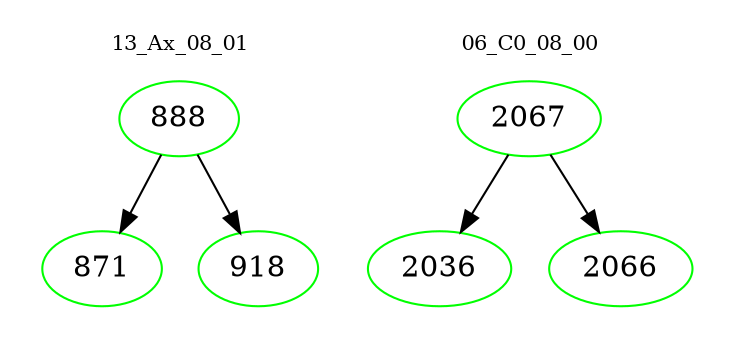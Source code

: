 digraph{
subgraph cluster_0 {
color = white
label = "13_Ax_08_01";
fontsize=10;
T0_888 [label="888", color="green"]
T0_888 -> T0_871 [color="black"]
T0_871 [label="871", color="green"]
T0_888 -> T0_918 [color="black"]
T0_918 [label="918", color="green"]
}
subgraph cluster_1 {
color = white
label = "06_C0_08_00";
fontsize=10;
T1_2067 [label="2067", color="green"]
T1_2067 -> T1_2036 [color="black"]
T1_2036 [label="2036", color="green"]
T1_2067 -> T1_2066 [color="black"]
T1_2066 [label="2066", color="green"]
}
}
